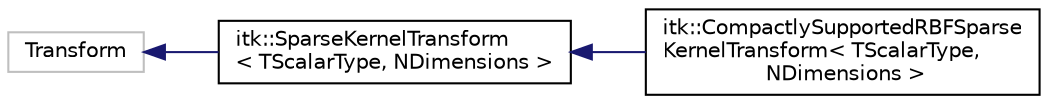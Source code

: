 digraph "Graphical Class Hierarchy"
{
  edge [fontname="Helvetica",fontsize="10",labelfontname="Helvetica",labelfontsize="10"];
  node [fontname="Helvetica",fontsize="10",shape=record];
  rankdir="LR";
  Node1 [label="Transform",height=0.2,width=0.4,color="grey75", fillcolor="white", style="filled"];
  Node1 -> Node2 [dir="back",color="midnightblue",fontsize="10",style="solid",fontname="Helvetica"];
  Node2 [label="itk::SparseKernelTransform\l\< TScalarType, NDimensions \>",height=0.2,width=0.4,color="black", fillcolor="white", style="filled",URL="$classitk_1_1_sparse_kernel_transform.html"];
  Node2 -> Node3 [dir="back",color="midnightblue",fontsize="10",style="solid",fontname="Helvetica"];
  Node3 [label="itk::CompactlySupportedRBFSparse\lKernelTransform\< TScalarType,\l NDimensions \>",height=0.2,width=0.4,color="black", fillcolor="white", style="filled",URL="$classitk_1_1_compactly_supported_r_b_f_sparse_kernel_transform.html"];
}
